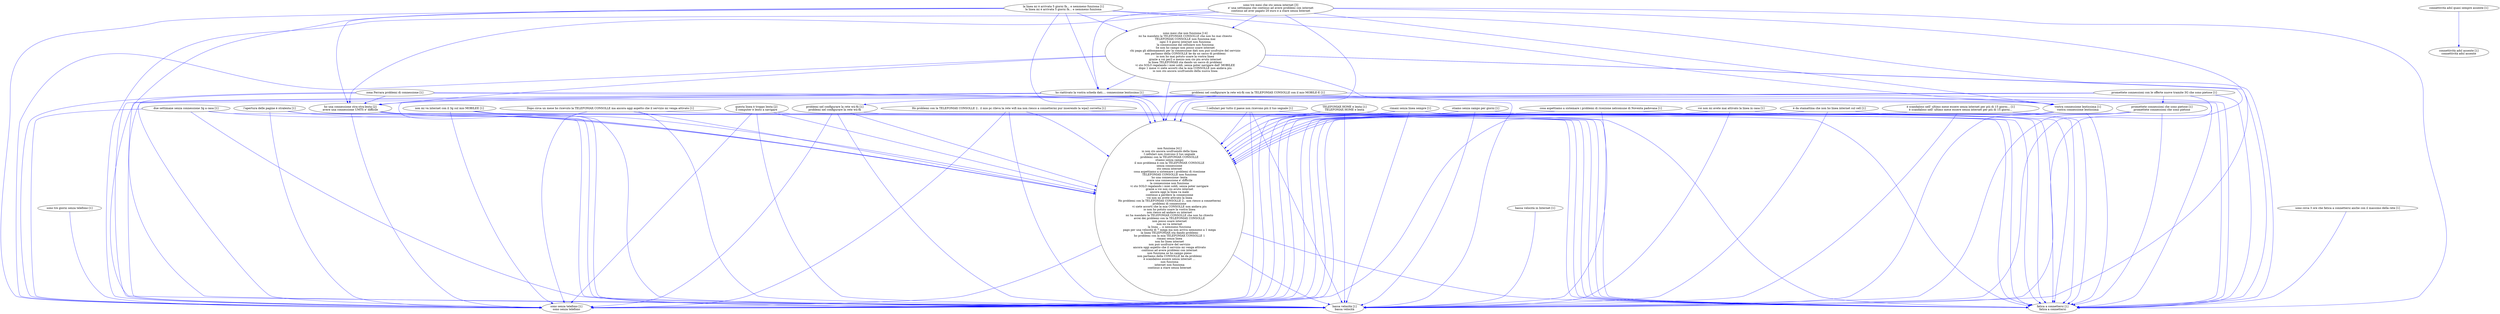 digraph collapsedGraph {
"non funziona [41]\nio non sto ancora usufruendo della linea\nI cellulari non ricevono il tuo segnale\nproblemi con la TELEFONIAX CONSOLLE\nstiamo senza campo\nil mio problema è con la TELEFONIAX CONSOLLE\nsenza connessione\nsto senza internet\ncosa aspettiamo a sistemare i problemi di ricezione\nTELEFONIAX CONSOLLE non funziona\nho una connessione -lenta\navere una connessione e' difficile\nla connessione non funziona\nvi sto SOLO regalando i miei soldi, senza poter navigare\ngrazie a voi non cio avuto internet\nancora oggi la linea va male\ncontinuo a perdere la connessione\nvoi non mi avete attivato la linea\nHo problemi con la TELEFONIAX CONSOLLE 2.. non riesco a connettermi\nproblemi di connessione\nvi siete accorti che la mia CONSOLLE non andava piu\nio non ho potuto usare la vostra linea\nnon riesco ad andare su internet\nmi ha mandato la TELEFONIAX CONSOLLE che non ho chiesto\navrei dei problemi con la TELEFONIAX CONSOLLE\nnon posso usare internet\nnon mi va internet\nla linea ... e nemmeno funziona\npago per una velocità di 7 mega ma non arriva nemmeno a 1 mega\nla linea TELEFONIAX sta dando problemi\nho problemi con la mia TELEFONIAX CONSOLLE 1\nrimani senza linea\nnon ho linea internet\nnon può usufruire del servizio\nancora oggi aspetto che il servizio mi venga attivato\ncontinuo ad avere problemi con internet\nnon funziona se ho campo pieno\nnon parliamo della CONSOLLE ke da problemi\nè scandaloso essere senza internet ...\nnon funziona\ninternet non funziona\ncontinuo a stare senza Internet""ho una connessione stra-stra-lenta [2]\navere una connessione UMTS e' difficile""sono mesi che non funziona [14]\nmi ha mandato la TELEFONIAX CONSOLLE che non ho mai chiesto\nTELEFONIAX CONSOLLE non funziona mai\nogni 3 4 giorni internet non funziona\nla connessione dal cellulare non funziona\nSe non ho campo non posso usare internet\nchi paga gli abbonamenti per la connessione dati non può usufruire del servizio\nnon parliamo della CONSOLLE ke da un sacco di problemi\nio non ho mai potuto usare la vostra linea\ngrazie a voi per2 e mezzo non cio piu avuto internet\nla linea TELEFONIAX sta dando un sacco di problemi\nvi sto SOLO regalando i miei soldi, senza poter navigare dall' MOBILEE\ndopo 1 mese vi siete accorti che la mia CONSOLLE non andava piu\nio non sto ancora usufruendo della nuova linea""questa linea è troppo lenta [2]\nil computer è lento a navigare""sono tre mesi che sto senza internet [3]\ne' una settimana che continuo ad avere problemi con internet\ncontinuo ad aver pagato 20 euro e a stare senza Internet""Dopo circa un mese ho ricevuto la TELEFONIAX CONSOLLE ma ancora oggi aspetto che il servizio mi venga attivato [1]""Ho problemi con la TELEFONIAX CONSOLLE 2.. il mio pc rileva la rete wifi ma non riesco a connettermi pur inserendo la wpa2 corretta [1]""I cellulari per tutto il paese non ricevono più il tuo segnale [1]""TELEFONIAX HOME e lenta [1]\nTELEFONIAX HOME e lenta""bassa velocità [1]\nbassa velocità""bassa velocità in Internet [1]""connettività adsl assente [1]\nconnettività adsl assente""connettività adsl quasi sempre assente [1]""cosa aspettiamo a sistemare i problemi di ricezione nelcomune di Noventa padovana [1]""due settimane senza connessione 3g a casa [1]""vostra connessione lentissima [1]\nvostra connessione lentissima""ho riattivato la vostra scheda dati.... connessione lentissima [1]""l'apertura delle pagine è stralenta [1]""la linea mi è arrivata 5 giorni fà... e nemmeno funziona [1]\nla linea mi è arrivata 5 giorni fà... e nemmeno funziona""non mi va internet con il 3g sul mio MOBILEE [1]""problemi nel configurare la rete wii-fii [1]\nproblemi nel configurare la rete wii-fii""problemi nel configurare la rete wii-fii con la TELEFONIAX CONSOLLE con il mio MOBILE-E [1]""promettete connessioni che sono pietose [1]\npromettete connessioni che sono pietose""promettete connessioni con le offerte nuove tramite 3G che sono pietose [1]""rimani senza linea sempre [1]""fatica a connettersi [1]\nfatica a connettersi""sono circa 3 ore che fatica a connettersi anche con il massimo della rete [1]""sono senza telefono [1]\nsono senza telefono""sono tre giorni senza telefono [1]""stiamo senza campo per giorni [1]""voi non mi avete mai attivato la linea in casa [1]""zona Ferrara problemi di connessione [1]""è da stamattina che non ho linea internet sul cell [1]""è scandaloso nell' ultimo mese essere senza internet per più di 15 giorni... [1]\nè scandaloso nell' ultimo mese essere senza internet per più di 15 giorni...""TELEFONIAX HOME e lenta [1]\nTELEFONIAX HOME e lenta" -> "bassa velocità [1]\nbassa velocità" [color=blue]
"è da stamattina che non ho linea internet sul cell [1]" -> "non funziona [41]\nio non sto ancora usufruendo della linea\nI cellulari non ricevono il tuo segnale\nproblemi con la TELEFONIAX CONSOLLE\nstiamo senza campo\nil mio problema è con la TELEFONIAX CONSOLLE\nsenza connessione\nsto senza internet\ncosa aspettiamo a sistemare i problemi di ricezione\nTELEFONIAX CONSOLLE non funziona\nho una connessione -lenta\navere una connessione e' difficile\nla connessione non funziona\nvi sto SOLO regalando i miei soldi, senza poter navigare\ngrazie a voi non cio avuto internet\nancora oggi la linea va male\ncontinuo a perdere la connessione\nvoi non mi avete attivato la linea\nHo problemi con la TELEFONIAX CONSOLLE 2.. non riesco a connettermi\nproblemi di connessione\nvi siete accorti che la mia CONSOLLE non andava piu\nio non ho potuto usare la vostra linea\nnon riesco ad andare su internet\nmi ha mandato la TELEFONIAX CONSOLLE che non ho chiesto\navrei dei problemi con la TELEFONIAX CONSOLLE\nnon posso usare internet\nnon mi va internet\nla linea ... e nemmeno funziona\npago per una velocità di 7 mega ma non arriva nemmeno a 1 mega\nla linea TELEFONIAX sta dando problemi\nho problemi con la mia TELEFONIAX CONSOLLE 1\nrimani senza linea\nnon ho linea internet\nnon può usufruire del servizio\nancora oggi aspetto che il servizio mi venga attivato\ncontinuo ad avere problemi con internet\nnon funziona se ho campo pieno\nnon parliamo della CONSOLLE ke da problemi\nè scandaloso essere senza internet ...\nnon funziona\ninternet non funziona\ncontinuo a stare senza Internet" [color=blue]
"TELEFONIAX HOME e lenta [1]\nTELEFONIAX HOME e lenta" -> "non funziona [41]\nio non sto ancora usufruendo della linea\nI cellulari non ricevono il tuo segnale\nproblemi con la TELEFONIAX CONSOLLE\nstiamo senza campo\nil mio problema è con la TELEFONIAX CONSOLLE\nsenza connessione\nsto senza internet\ncosa aspettiamo a sistemare i problemi di ricezione\nTELEFONIAX CONSOLLE non funziona\nho una connessione -lenta\navere una connessione e' difficile\nla connessione non funziona\nvi sto SOLO regalando i miei soldi, senza poter navigare\ngrazie a voi non cio avuto internet\nancora oggi la linea va male\ncontinuo a perdere la connessione\nvoi non mi avete attivato la linea\nHo problemi con la TELEFONIAX CONSOLLE 2.. non riesco a connettermi\nproblemi di connessione\nvi siete accorti che la mia CONSOLLE non andava piu\nio non ho potuto usare la vostra linea\nnon riesco ad andare su internet\nmi ha mandato la TELEFONIAX CONSOLLE che non ho chiesto\navrei dei problemi con la TELEFONIAX CONSOLLE\nnon posso usare internet\nnon mi va internet\nla linea ... e nemmeno funziona\npago per una velocità di 7 mega ma non arriva nemmeno a 1 mega\nla linea TELEFONIAX sta dando problemi\nho problemi con la mia TELEFONIAX CONSOLLE 1\nrimani senza linea\nnon ho linea internet\nnon può usufruire del servizio\nancora oggi aspetto che il servizio mi venga attivato\ncontinuo ad avere problemi con internet\nnon funziona se ho campo pieno\nnon parliamo della CONSOLLE ke da problemi\nè scandaloso essere senza internet ...\nnon funziona\ninternet non funziona\ncontinuo a stare senza Internet" [color=blue]
"è da stamattina che non ho linea internet sul cell [1]" -> "sono senza telefono [1]\nsono senza telefono" [color=blue]
"è da stamattina che non ho linea internet sul cell [1]" -> "fatica a connettersi [1]\nfatica a connettersi" [color=blue]
"non funziona [41]\nio non sto ancora usufruendo della linea\nI cellulari non ricevono il tuo segnale\nproblemi con la TELEFONIAX CONSOLLE\nstiamo senza campo\nil mio problema è con la TELEFONIAX CONSOLLE\nsenza connessione\nsto senza internet\ncosa aspettiamo a sistemare i problemi di ricezione\nTELEFONIAX CONSOLLE non funziona\nho una connessione -lenta\navere una connessione e' difficile\nla connessione non funziona\nvi sto SOLO regalando i miei soldi, senza poter navigare\ngrazie a voi non cio avuto internet\nancora oggi la linea va male\ncontinuo a perdere la connessione\nvoi non mi avete attivato la linea\nHo problemi con la TELEFONIAX CONSOLLE 2.. non riesco a connettermi\nproblemi di connessione\nvi siete accorti che la mia CONSOLLE non andava piu\nio non ho potuto usare la vostra linea\nnon riesco ad andare su internet\nmi ha mandato la TELEFONIAX CONSOLLE che non ho chiesto\navrei dei problemi con la TELEFONIAX CONSOLLE\nnon posso usare internet\nnon mi va internet\nla linea ... e nemmeno funziona\npago per una velocità di 7 mega ma non arriva nemmeno a 1 mega\nla linea TELEFONIAX sta dando problemi\nho problemi con la mia TELEFONIAX CONSOLLE 1\nrimani senza linea\nnon ho linea internet\nnon può usufruire del servizio\nancora oggi aspetto che il servizio mi venga attivato\ncontinuo ad avere problemi con internet\nnon funziona se ho campo pieno\nnon parliamo della CONSOLLE ke da problemi\nè scandaloso essere senza internet ...\nnon funziona\ninternet non funziona\ncontinuo a stare senza Internet" -> "sono senza telefono [1]\nsono senza telefono" [color=blue]
"non funziona [41]\nio non sto ancora usufruendo della linea\nI cellulari non ricevono il tuo segnale\nproblemi con la TELEFONIAX CONSOLLE\nstiamo senza campo\nil mio problema è con la TELEFONIAX CONSOLLE\nsenza connessione\nsto senza internet\ncosa aspettiamo a sistemare i problemi di ricezione\nTELEFONIAX CONSOLLE non funziona\nho una connessione -lenta\navere una connessione e' difficile\nla connessione non funziona\nvi sto SOLO regalando i miei soldi, senza poter navigare\ngrazie a voi non cio avuto internet\nancora oggi la linea va male\ncontinuo a perdere la connessione\nvoi non mi avete attivato la linea\nHo problemi con la TELEFONIAX CONSOLLE 2.. non riesco a connettermi\nproblemi di connessione\nvi siete accorti che la mia CONSOLLE non andava piu\nio non ho potuto usare la vostra linea\nnon riesco ad andare su internet\nmi ha mandato la TELEFONIAX CONSOLLE che non ho chiesto\navrei dei problemi con la TELEFONIAX CONSOLLE\nnon posso usare internet\nnon mi va internet\nla linea ... e nemmeno funziona\npago per una velocità di 7 mega ma non arriva nemmeno a 1 mega\nla linea TELEFONIAX sta dando problemi\nho problemi con la mia TELEFONIAX CONSOLLE 1\nrimani senza linea\nnon ho linea internet\nnon può usufruire del servizio\nancora oggi aspetto che il servizio mi venga attivato\ncontinuo ad avere problemi con internet\nnon funziona se ho campo pieno\nnon parliamo della CONSOLLE ke da problemi\nè scandaloso essere senza internet ...\nnon funziona\ninternet non funziona\ncontinuo a stare senza Internet" -> "fatica a connettersi [1]\nfatica a connettersi" [color=blue]
"è da stamattina che non ho linea internet sul cell [1]" -> "bassa velocità [1]\nbassa velocità" [color=blue]
"TELEFONIAX HOME e lenta [1]\nTELEFONIAX HOME e lenta" -> "fatica a connettersi [1]\nfatica a connettersi" [color=blue]
"TELEFONIAX HOME e lenta [1]\nTELEFONIAX HOME e lenta" -> "sono senza telefono [1]\nsono senza telefono" [color=blue]
"sono mesi che non funziona [14]\nmi ha mandato la TELEFONIAX CONSOLLE che non ho mai chiesto\nTELEFONIAX CONSOLLE non funziona mai\nogni 3 4 giorni internet non funziona\nla connessione dal cellulare non funziona\nSe non ho campo non posso usare internet\nchi paga gli abbonamenti per la connessione dati non può usufruire del servizio\nnon parliamo della CONSOLLE ke da un sacco di problemi\nio non ho mai potuto usare la vostra linea\ngrazie a voi per2 e mezzo non cio piu avuto internet\nla linea TELEFONIAX sta dando un sacco di problemi\nvi sto SOLO regalando i miei soldi, senza poter navigare dall' MOBILEE\ndopo 1 mese vi siete accorti che la mia CONSOLLE non andava piu\nio non sto ancora usufruendo della nuova linea" -> "non funziona [41]\nio non sto ancora usufruendo della linea\nI cellulari non ricevono il tuo segnale\nproblemi con la TELEFONIAX CONSOLLE\nstiamo senza campo\nil mio problema è con la TELEFONIAX CONSOLLE\nsenza connessione\nsto senza internet\ncosa aspettiamo a sistemare i problemi di ricezione\nTELEFONIAX CONSOLLE non funziona\nho una connessione -lenta\navere una connessione e' difficile\nla connessione non funziona\nvi sto SOLO regalando i miei soldi, senza poter navigare\ngrazie a voi non cio avuto internet\nancora oggi la linea va male\ncontinuo a perdere la connessione\nvoi non mi avete attivato la linea\nHo problemi con la TELEFONIAX CONSOLLE 2.. non riesco a connettermi\nproblemi di connessione\nvi siete accorti che la mia CONSOLLE non andava piu\nio non ho potuto usare la vostra linea\nnon riesco ad andare su internet\nmi ha mandato la TELEFONIAX CONSOLLE che non ho chiesto\navrei dei problemi con la TELEFONIAX CONSOLLE\nnon posso usare internet\nnon mi va internet\nla linea ... e nemmeno funziona\npago per una velocità di 7 mega ma non arriva nemmeno a 1 mega\nla linea TELEFONIAX sta dando problemi\nho problemi con la mia TELEFONIAX CONSOLLE 1\nrimani senza linea\nnon ho linea internet\nnon può usufruire del servizio\nancora oggi aspetto che il servizio mi venga attivato\ncontinuo ad avere problemi con internet\nnon funziona se ho campo pieno\nnon parliamo della CONSOLLE ke da problemi\nè scandaloso essere senza internet ...\nnon funziona\ninternet non funziona\ncontinuo a stare senza Internet" [color=blue]
"cosa aspettiamo a sistemare i problemi di ricezione nelcomune di Noventa padovana [1]" -> "non funziona [41]\nio non sto ancora usufruendo della linea\nI cellulari non ricevono il tuo segnale\nproblemi con la TELEFONIAX CONSOLLE\nstiamo senza campo\nil mio problema è con la TELEFONIAX CONSOLLE\nsenza connessione\nsto senza internet\ncosa aspettiamo a sistemare i problemi di ricezione\nTELEFONIAX CONSOLLE non funziona\nho una connessione -lenta\navere una connessione e' difficile\nla connessione non funziona\nvi sto SOLO regalando i miei soldi, senza poter navigare\ngrazie a voi non cio avuto internet\nancora oggi la linea va male\ncontinuo a perdere la connessione\nvoi non mi avete attivato la linea\nHo problemi con la TELEFONIAX CONSOLLE 2.. non riesco a connettermi\nproblemi di connessione\nvi siete accorti che la mia CONSOLLE non andava piu\nio non ho potuto usare la vostra linea\nnon riesco ad andare su internet\nmi ha mandato la TELEFONIAX CONSOLLE che non ho chiesto\navrei dei problemi con la TELEFONIAX CONSOLLE\nnon posso usare internet\nnon mi va internet\nla linea ... e nemmeno funziona\npago per una velocità di 7 mega ma non arriva nemmeno a 1 mega\nla linea TELEFONIAX sta dando problemi\nho problemi con la mia TELEFONIAX CONSOLLE 1\nrimani senza linea\nnon ho linea internet\nnon può usufruire del servizio\nancora oggi aspetto che il servizio mi venga attivato\ncontinuo ad avere problemi con internet\nnon funziona se ho campo pieno\nnon parliamo della CONSOLLE ke da problemi\nè scandaloso essere senza internet ...\nnon funziona\ninternet non funziona\ncontinuo a stare senza Internet" [color=blue]
"stiamo senza campo per giorni [1]" -> "non funziona [41]\nio non sto ancora usufruendo della linea\nI cellulari non ricevono il tuo segnale\nproblemi con la TELEFONIAX CONSOLLE\nstiamo senza campo\nil mio problema è con la TELEFONIAX CONSOLLE\nsenza connessione\nsto senza internet\ncosa aspettiamo a sistemare i problemi di ricezione\nTELEFONIAX CONSOLLE non funziona\nho una connessione -lenta\navere una connessione e' difficile\nla connessione non funziona\nvi sto SOLO regalando i miei soldi, senza poter navigare\ngrazie a voi non cio avuto internet\nancora oggi la linea va male\ncontinuo a perdere la connessione\nvoi non mi avete attivato la linea\nHo problemi con la TELEFONIAX CONSOLLE 2.. non riesco a connettermi\nproblemi di connessione\nvi siete accorti che la mia CONSOLLE non andava piu\nio non ho potuto usare la vostra linea\nnon riesco ad andare su internet\nmi ha mandato la TELEFONIAX CONSOLLE che non ho chiesto\navrei dei problemi con la TELEFONIAX CONSOLLE\nnon posso usare internet\nnon mi va internet\nla linea ... e nemmeno funziona\npago per una velocità di 7 mega ma non arriva nemmeno a 1 mega\nla linea TELEFONIAX sta dando problemi\nho problemi con la mia TELEFONIAX CONSOLLE 1\nrimani senza linea\nnon ho linea internet\nnon può usufruire del servizio\nancora oggi aspetto che il servizio mi venga attivato\ncontinuo ad avere problemi con internet\nnon funziona se ho campo pieno\nnon parliamo della CONSOLLE ke da problemi\nè scandaloso essere senza internet ...\nnon funziona\ninternet non funziona\ncontinuo a stare senza Internet" [color=blue]
"sono mesi che non funziona [14]\nmi ha mandato la TELEFONIAX CONSOLLE che non ho mai chiesto\nTELEFONIAX CONSOLLE non funziona mai\nogni 3 4 giorni internet non funziona\nla connessione dal cellulare non funziona\nSe non ho campo non posso usare internet\nchi paga gli abbonamenti per la connessione dati non può usufruire del servizio\nnon parliamo della CONSOLLE ke da un sacco di problemi\nio non ho mai potuto usare la vostra linea\ngrazie a voi per2 e mezzo non cio piu avuto internet\nla linea TELEFONIAX sta dando un sacco di problemi\nvi sto SOLO regalando i miei soldi, senza poter navigare dall' MOBILEE\ndopo 1 mese vi siete accorti che la mia CONSOLLE non andava piu\nio non sto ancora usufruendo della nuova linea" -> "sono senza telefono [1]\nsono senza telefono" [color=blue]
"sono mesi che non funziona [14]\nmi ha mandato la TELEFONIAX CONSOLLE che non ho mai chiesto\nTELEFONIAX CONSOLLE non funziona mai\nogni 3 4 giorni internet non funziona\nla connessione dal cellulare non funziona\nSe non ho campo non posso usare internet\nchi paga gli abbonamenti per la connessione dati non può usufruire del servizio\nnon parliamo della CONSOLLE ke da un sacco di problemi\nio non ho mai potuto usare la vostra linea\ngrazie a voi per2 e mezzo non cio piu avuto internet\nla linea TELEFONIAX sta dando un sacco di problemi\nvi sto SOLO regalando i miei soldi, senza poter navigare dall' MOBILEE\ndopo 1 mese vi siete accorti che la mia CONSOLLE non andava piu\nio non sto ancora usufruendo della nuova linea" -> "fatica a connettersi [1]\nfatica a connettersi" [color=blue]
"voi non mi avete mai attivato la linea in casa [1]" -> "non funziona [41]\nio non sto ancora usufruendo della linea\nI cellulari non ricevono il tuo segnale\nproblemi con la TELEFONIAX CONSOLLE\nstiamo senza campo\nil mio problema è con la TELEFONIAX CONSOLLE\nsenza connessione\nsto senza internet\ncosa aspettiamo a sistemare i problemi di ricezione\nTELEFONIAX CONSOLLE non funziona\nho una connessione -lenta\navere una connessione e' difficile\nla connessione non funziona\nvi sto SOLO regalando i miei soldi, senza poter navigare\ngrazie a voi non cio avuto internet\nancora oggi la linea va male\ncontinuo a perdere la connessione\nvoi non mi avete attivato la linea\nHo problemi con la TELEFONIAX CONSOLLE 2.. non riesco a connettermi\nproblemi di connessione\nvi siete accorti che la mia CONSOLLE non andava piu\nio non ho potuto usare la vostra linea\nnon riesco ad andare su internet\nmi ha mandato la TELEFONIAX CONSOLLE che non ho chiesto\navrei dei problemi con la TELEFONIAX CONSOLLE\nnon posso usare internet\nnon mi va internet\nla linea ... e nemmeno funziona\npago per una velocità di 7 mega ma non arriva nemmeno a 1 mega\nla linea TELEFONIAX sta dando problemi\nho problemi con la mia TELEFONIAX CONSOLLE 1\nrimani senza linea\nnon ho linea internet\nnon può usufruire del servizio\nancora oggi aspetto che il servizio mi venga attivato\ncontinuo ad avere problemi con internet\nnon funziona se ho campo pieno\nnon parliamo della CONSOLLE ke da problemi\nè scandaloso essere senza internet ...\nnon funziona\ninternet non funziona\ncontinuo a stare senza Internet" [color=blue]
"stiamo senza campo per giorni [1]" -> "fatica a connettersi [1]\nfatica a connettersi" [color=blue]
"stiamo senza campo per giorni [1]" -> "sono senza telefono [1]\nsono senza telefono" [color=blue]
"stiamo senza campo per giorni [1]" -> "bassa velocità [1]\nbassa velocità" [color=blue]
"zona Ferrara problemi di connessione [1]" -> "non funziona [41]\nio non sto ancora usufruendo della linea\nI cellulari non ricevono il tuo segnale\nproblemi con la TELEFONIAX CONSOLLE\nstiamo senza campo\nil mio problema è con la TELEFONIAX CONSOLLE\nsenza connessione\nsto senza internet\ncosa aspettiamo a sistemare i problemi di ricezione\nTELEFONIAX CONSOLLE non funziona\nho una connessione -lenta\navere una connessione e' difficile\nla connessione non funziona\nvi sto SOLO regalando i miei soldi, senza poter navigare\ngrazie a voi non cio avuto internet\nancora oggi la linea va male\ncontinuo a perdere la connessione\nvoi non mi avete attivato la linea\nHo problemi con la TELEFONIAX CONSOLLE 2.. non riesco a connettermi\nproblemi di connessione\nvi siete accorti che la mia CONSOLLE non andava piu\nio non ho potuto usare la vostra linea\nnon riesco ad andare su internet\nmi ha mandato la TELEFONIAX CONSOLLE che non ho chiesto\navrei dei problemi con la TELEFONIAX CONSOLLE\nnon posso usare internet\nnon mi va internet\nla linea ... e nemmeno funziona\npago per una velocità di 7 mega ma non arriva nemmeno a 1 mega\nla linea TELEFONIAX sta dando problemi\nho problemi con la mia TELEFONIAX CONSOLLE 1\nrimani senza linea\nnon ho linea internet\nnon può usufruire del servizio\nancora oggi aspetto che il servizio mi venga attivato\ncontinuo ad avere problemi con internet\nnon funziona se ho campo pieno\nnon parliamo della CONSOLLE ke da problemi\nè scandaloso essere senza internet ...\nnon funziona\ninternet non funziona\ncontinuo a stare senza Internet" [color=blue]
"ho una connessione stra-stra-lenta [2]\navere una connessione UMTS e' difficile" -> "non funziona [41]\nio non sto ancora usufruendo della linea\nI cellulari non ricevono il tuo segnale\nproblemi con la TELEFONIAX CONSOLLE\nstiamo senza campo\nil mio problema è con la TELEFONIAX CONSOLLE\nsenza connessione\nsto senza internet\ncosa aspettiamo a sistemare i problemi di ricezione\nTELEFONIAX CONSOLLE non funziona\nho una connessione -lenta\navere una connessione e' difficile\nla connessione non funziona\nvi sto SOLO regalando i miei soldi, senza poter navigare\ngrazie a voi non cio avuto internet\nancora oggi la linea va male\ncontinuo a perdere la connessione\nvoi non mi avete attivato la linea\nHo problemi con la TELEFONIAX CONSOLLE 2.. non riesco a connettermi\nproblemi di connessione\nvi siete accorti che la mia CONSOLLE non andava piu\nio non ho potuto usare la vostra linea\nnon riesco ad andare su internet\nmi ha mandato la TELEFONIAX CONSOLLE che non ho chiesto\navrei dei problemi con la TELEFONIAX CONSOLLE\nnon posso usare internet\nnon mi va internet\nla linea ... e nemmeno funziona\npago per una velocità di 7 mega ma non arriva nemmeno a 1 mega\nla linea TELEFONIAX sta dando problemi\nho problemi con la mia TELEFONIAX CONSOLLE 1\nrimani senza linea\nnon ho linea internet\nnon può usufruire del servizio\nancora oggi aspetto che il servizio mi venga attivato\ncontinuo ad avere problemi con internet\nnon funziona se ho campo pieno\nnon parliamo della CONSOLLE ke da problemi\nè scandaloso essere senza internet ...\nnon funziona\ninternet non funziona\ncontinuo a stare senza Internet" [color=blue]
"sono tre mesi che sto senza internet [3]\ne' una settimana che continuo ad avere problemi con internet\ncontinuo ad aver pagato 20 euro e a stare senza Internet" -> "non funziona [41]\nio non sto ancora usufruendo della linea\nI cellulari non ricevono il tuo segnale\nproblemi con la TELEFONIAX CONSOLLE\nstiamo senza campo\nil mio problema è con la TELEFONIAX CONSOLLE\nsenza connessione\nsto senza internet\ncosa aspettiamo a sistemare i problemi di ricezione\nTELEFONIAX CONSOLLE non funziona\nho una connessione -lenta\navere una connessione e' difficile\nla connessione non funziona\nvi sto SOLO regalando i miei soldi, senza poter navigare\ngrazie a voi non cio avuto internet\nancora oggi la linea va male\ncontinuo a perdere la connessione\nvoi non mi avete attivato la linea\nHo problemi con la TELEFONIAX CONSOLLE 2.. non riesco a connettermi\nproblemi di connessione\nvi siete accorti che la mia CONSOLLE non andava piu\nio non ho potuto usare la vostra linea\nnon riesco ad andare su internet\nmi ha mandato la TELEFONIAX CONSOLLE che non ho chiesto\navrei dei problemi con la TELEFONIAX CONSOLLE\nnon posso usare internet\nnon mi va internet\nla linea ... e nemmeno funziona\npago per una velocità di 7 mega ma non arriva nemmeno a 1 mega\nla linea TELEFONIAX sta dando problemi\nho problemi con la mia TELEFONIAX CONSOLLE 1\nrimani senza linea\nnon ho linea internet\nnon può usufruire del servizio\nancora oggi aspetto che il servizio mi venga attivato\ncontinuo ad avere problemi con internet\nnon funziona se ho campo pieno\nnon parliamo della CONSOLLE ke da problemi\nè scandaloso essere senza internet ...\nnon funziona\ninternet non funziona\ncontinuo a stare senza Internet" [color=blue]
"sono tre mesi che sto senza internet [3]\ne' una settimana che continuo ad avere problemi con internet\ncontinuo ad aver pagato 20 euro e a stare senza Internet" -> "sono mesi che non funziona [14]\nmi ha mandato la TELEFONIAX CONSOLLE che non ho mai chiesto\nTELEFONIAX CONSOLLE non funziona mai\nogni 3 4 giorni internet non funziona\nla connessione dal cellulare non funziona\nSe non ho campo non posso usare internet\nchi paga gli abbonamenti per la connessione dati non può usufruire del servizio\nnon parliamo della CONSOLLE ke da un sacco di problemi\nio non ho mai potuto usare la vostra linea\ngrazie a voi per2 e mezzo non cio piu avuto internet\nla linea TELEFONIAX sta dando un sacco di problemi\nvi sto SOLO regalando i miei soldi, senza poter navigare dall' MOBILEE\ndopo 1 mese vi siete accorti che la mia CONSOLLE non andava piu\nio non sto ancora usufruendo della nuova linea" [color=blue]
"sono mesi che non funziona [14]\nmi ha mandato la TELEFONIAX CONSOLLE che non ho mai chiesto\nTELEFONIAX CONSOLLE non funziona mai\nogni 3 4 giorni internet non funziona\nla connessione dal cellulare non funziona\nSe non ho campo non posso usare internet\nchi paga gli abbonamenti per la connessione dati non può usufruire del servizio\nnon parliamo della CONSOLLE ke da un sacco di problemi\nio non ho mai potuto usare la vostra linea\ngrazie a voi per2 e mezzo non cio piu avuto internet\nla linea TELEFONIAX sta dando un sacco di problemi\nvi sto SOLO regalando i miei soldi, senza poter navigare dall' MOBILEE\ndopo 1 mese vi siete accorti che la mia CONSOLLE non andava piu\nio non sto ancora usufruendo della nuova linea" -> "ho riattivato la vostra scheda dati.... connessione lentissima [1]" [color=blue]
"ho una connessione stra-stra-lenta [2]\navere una connessione UMTS e' difficile" -> "fatica a connettersi [1]\nfatica a connettersi" [color=blue]
"ho una connessione stra-stra-lenta [2]\navere una connessione UMTS e' difficile" -> "sono senza telefono [1]\nsono senza telefono" [color=blue]
"sono mesi che non funziona [14]\nmi ha mandato la TELEFONIAX CONSOLLE che non ho mai chiesto\nTELEFONIAX CONSOLLE non funziona mai\nogni 3 4 giorni internet non funziona\nla connessione dal cellulare non funziona\nSe non ho campo non posso usare internet\nchi paga gli abbonamenti per la connessione dati non può usufruire del servizio\nnon parliamo della CONSOLLE ke da un sacco di problemi\nio non ho mai potuto usare la vostra linea\ngrazie a voi per2 e mezzo non cio piu avuto internet\nla linea TELEFONIAX sta dando un sacco di problemi\nvi sto SOLO regalando i miei soldi, senza poter navigare dall' MOBILEE\ndopo 1 mese vi siete accorti che la mia CONSOLLE non andava piu\nio non sto ancora usufruendo della nuova linea" -> "ho una connessione stra-stra-lenta [2]\navere una connessione UMTS e' difficile" [color=blue]
"ho una connessione stra-stra-lenta [2]\navere una connessione UMTS e' difficile" -> "bassa velocità [1]\nbassa velocità" [color=blue]
"problemi nel configurare la rete wii-fii [1]\nproblemi nel configurare la rete wii-fii" -> "non funziona [41]\nio non sto ancora usufruendo della linea\nI cellulari non ricevono il tuo segnale\nproblemi con la TELEFONIAX CONSOLLE\nstiamo senza campo\nil mio problema è con la TELEFONIAX CONSOLLE\nsenza connessione\nsto senza internet\ncosa aspettiamo a sistemare i problemi di ricezione\nTELEFONIAX CONSOLLE non funziona\nho una connessione -lenta\navere una connessione e' difficile\nla connessione non funziona\nvi sto SOLO regalando i miei soldi, senza poter navigare\ngrazie a voi non cio avuto internet\nancora oggi la linea va male\ncontinuo a perdere la connessione\nvoi non mi avete attivato la linea\nHo problemi con la TELEFONIAX CONSOLLE 2.. non riesco a connettermi\nproblemi di connessione\nvi siete accorti che la mia CONSOLLE non andava piu\nio non ho potuto usare la vostra linea\nnon riesco ad andare su internet\nmi ha mandato la TELEFONIAX CONSOLLE che non ho chiesto\navrei dei problemi con la TELEFONIAX CONSOLLE\nnon posso usare internet\nnon mi va internet\nla linea ... e nemmeno funziona\npago per una velocità di 7 mega ma non arriva nemmeno a 1 mega\nla linea TELEFONIAX sta dando problemi\nho problemi con la mia TELEFONIAX CONSOLLE 1\nrimani senza linea\nnon ho linea internet\nnon può usufruire del servizio\nancora oggi aspetto che il servizio mi venga attivato\ncontinuo ad avere problemi con internet\nnon funziona se ho campo pieno\nnon parliamo della CONSOLLE ke da problemi\nè scandaloso essere senza internet ...\nnon funziona\ninternet non funziona\ncontinuo a stare senza Internet" [color=blue]
"sono tre mesi che sto senza internet [3]\ne' una settimana che continuo ad avere problemi con internet\ncontinuo ad aver pagato 20 euro e a stare senza Internet" -> "ho una connessione stra-stra-lenta [2]\navere una connessione UMTS e' difficile" [color=blue]
"sono tre mesi che sto senza internet [3]\ne' una settimana che continuo ad avere problemi con internet\ncontinuo ad aver pagato 20 euro e a stare senza Internet" -> "bassa velocità [1]\nbassa velocità" [color=blue]
"problemi nel configurare la rete wii-fii con la TELEFONIAX CONSOLLE con il mio MOBILE-E [1]" -> "non funziona [41]\nio non sto ancora usufruendo della linea\nI cellulari non ricevono il tuo segnale\nproblemi con la TELEFONIAX CONSOLLE\nstiamo senza campo\nil mio problema è con la TELEFONIAX CONSOLLE\nsenza connessione\nsto senza internet\ncosa aspettiamo a sistemare i problemi di ricezione\nTELEFONIAX CONSOLLE non funziona\nho una connessione -lenta\navere una connessione e' difficile\nla connessione non funziona\nvi sto SOLO regalando i miei soldi, senza poter navigare\ngrazie a voi non cio avuto internet\nancora oggi la linea va male\ncontinuo a perdere la connessione\nvoi non mi avete attivato la linea\nHo problemi con la TELEFONIAX CONSOLLE 2.. non riesco a connettermi\nproblemi di connessione\nvi siete accorti che la mia CONSOLLE non andava piu\nio non ho potuto usare la vostra linea\nnon riesco ad andare su internet\nmi ha mandato la TELEFONIAX CONSOLLE che non ho chiesto\navrei dei problemi con la TELEFONIAX CONSOLLE\nnon posso usare internet\nnon mi va internet\nla linea ... e nemmeno funziona\npago per una velocità di 7 mega ma non arriva nemmeno a 1 mega\nla linea TELEFONIAX sta dando problemi\nho problemi con la mia TELEFONIAX CONSOLLE 1\nrimani senza linea\nnon ho linea internet\nnon può usufruire del servizio\nancora oggi aspetto che il servizio mi venga attivato\ncontinuo ad avere problemi con internet\nnon funziona se ho campo pieno\nnon parliamo della CONSOLLE ke da problemi\nè scandaloso essere senza internet ...\nnon funziona\ninternet non funziona\ncontinuo a stare senza Internet" [color=blue]
"sono tre mesi che sto senza internet [3]\ne' una settimana che continuo ad avere problemi con internet\ncontinuo ad aver pagato 20 euro e a stare senza Internet" -> "ho riattivato la vostra scheda dati.... connessione lentissima [1]" [color=blue]
"Ho problemi con la TELEFONIAX CONSOLLE 2.. il mio pc rileva la rete wifi ma non riesco a connettermi pur inserendo la wpa2 corretta [1]" -> "non funziona [41]\nio non sto ancora usufruendo della linea\nI cellulari non ricevono il tuo segnale\nproblemi con la TELEFONIAX CONSOLLE\nstiamo senza campo\nil mio problema è con la TELEFONIAX CONSOLLE\nsenza connessione\nsto senza internet\ncosa aspettiamo a sistemare i problemi di ricezione\nTELEFONIAX CONSOLLE non funziona\nho una connessione -lenta\navere una connessione e' difficile\nla connessione non funziona\nvi sto SOLO regalando i miei soldi, senza poter navigare\ngrazie a voi non cio avuto internet\nancora oggi la linea va male\ncontinuo a perdere la connessione\nvoi non mi avete attivato la linea\nHo problemi con la TELEFONIAX CONSOLLE 2.. non riesco a connettermi\nproblemi di connessione\nvi siete accorti che la mia CONSOLLE non andava piu\nio non ho potuto usare la vostra linea\nnon riesco ad andare su internet\nmi ha mandato la TELEFONIAX CONSOLLE che non ho chiesto\navrei dei problemi con la TELEFONIAX CONSOLLE\nnon posso usare internet\nnon mi va internet\nla linea ... e nemmeno funziona\npago per una velocità di 7 mega ma non arriva nemmeno a 1 mega\nla linea TELEFONIAX sta dando problemi\nho problemi con la mia TELEFONIAX CONSOLLE 1\nrimani senza linea\nnon ho linea internet\nnon può usufruire del servizio\nancora oggi aspetto che il servizio mi venga attivato\ncontinuo ad avere problemi con internet\nnon funziona se ho campo pieno\nnon parliamo della CONSOLLE ke da problemi\nè scandaloso essere senza internet ...\nnon funziona\ninternet non funziona\ncontinuo a stare senza Internet" [color=blue]
"sono tre mesi che sto senza internet [3]\ne' una settimana che continuo ad avere problemi con internet\ncontinuo ad aver pagato 20 euro e a stare senza Internet" -> "fatica a connettersi [1]\nfatica a connettersi" [color=blue]
"sono tre mesi che sto senza internet [3]\ne' una settimana che continuo ad avere problemi con internet\ncontinuo ad aver pagato 20 euro e a stare senza Internet" -> "sono senza telefono [1]\nsono senza telefono" [color=blue]
"sono tre mesi che sto senza internet [3]\ne' una settimana che continuo ad avere problemi con internet\ncontinuo ad aver pagato 20 euro e a stare senza Internet" -> "vostra connessione lentissima [1]\nvostra connessione lentissima" [color=blue]
"Dopo circa un mese ho ricevuto la TELEFONIAX CONSOLLE ma ancora oggi aspetto che il servizio mi venga attivato [1]" -> "non funziona [41]\nio non sto ancora usufruendo della linea\nI cellulari non ricevono il tuo segnale\nproblemi con la TELEFONIAX CONSOLLE\nstiamo senza campo\nil mio problema è con la TELEFONIAX CONSOLLE\nsenza connessione\nsto senza internet\ncosa aspettiamo a sistemare i problemi di ricezione\nTELEFONIAX CONSOLLE non funziona\nho una connessione -lenta\navere una connessione e' difficile\nla connessione non funziona\nvi sto SOLO regalando i miei soldi, senza poter navigare\ngrazie a voi non cio avuto internet\nancora oggi la linea va male\ncontinuo a perdere la connessione\nvoi non mi avete attivato la linea\nHo problemi con la TELEFONIAX CONSOLLE 2.. non riesco a connettermi\nproblemi di connessione\nvi siete accorti che la mia CONSOLLE non andava piu\nio non ho potuto usare la vostra linea\nnon riesco ad andare su internet\nmi ha mandato la TELEFONIAX CONSOLLE che non ho chiesto\navrei dei problemi con la TELEFONIAX CONSOLLE\nnon posso usare internet\nnon mi va internet\nla linea ... e nemmeno funziona\npago per una velocità di 7 mega ma non arriva nemmeno a 1 mega\nla linea TELEFONIAX sta dando problemi\nho problemi con la mia TELEFONIAX CONSOLLE 1\nrimani senza linea\nnon ho linea internet\nnon può usufruire del servizio\nancora oggi aspetto che il servizio mi venga attivato\ncontinuo ad avere problemi con internet\nnon funziona se ho campo pieno\nnon parliamo della CONSOLLE ke da problemi\nè scandaloso essere senza internet ...\nnon funziona\ninternet non funziona\ncontinuo a stare senza Internet" [color=blue]
"Dopo circa un mese ho ricevuto la TELEFONIAX CONSOLLE ma ancora oggi aspetto che il servizio mi venga attivato [1]" -> "bassa velocità [1]\nbassa velocità" [color=blue]
"sono mesi che non funziona [14]\nmi ha mandato la TELEFONIAX CONSOLLE che non ho mai chiesto\nTELEFONIAX CONSOLLE non funziona mai\nogni 3 4 giorni internet non funziona\nla connessione dal cellulare non funziona\nSe non ho campo non posso usare internet\nchi paga gli abbonamenti per la connessione dati non può usufruire del servizio\nnon parliamo della CONSOLLE ke da un sacco di problemi\nio non ho mai potuto usare la vostra linea\ngrazie a voi per2 e mezzo non cio piu avuto internet\nla linea TELEFONIAX sta dando un sacco di problemi\nvi sto SOLO regalando i miei soldi, senza poter navigare dall' MOBILEE\ndopo 1 mese vi siete accorti che la mia CONSOLLE non andava piu\nio non sto ancora usufruendo della nuova linea" -> "vostra connessione lentissima [1]\nvostra connessione lentissima" [color=blue]
"non mi va internet con il 3g sul mio MOBILEE [1]" -> "non funziona [41]\nio non sto ancora usufruendo della linea\nI cellulari non ricevono il tuo segnale\nproblemi con la TELEFONIAX CONSOLLE\nstiamo senza campo\nil mio problema è con la TELEFONIAX CONSOLLE\nsenza connessione\nsto senza internet\ncosa aspettiamo a sistemare i problemi di ricezione\nTELEFONIAX CONSOLLE non funziona\nho una connessione -lenta\navere una connessione e' difficile\nla connessione non funziona\nvi sto SOLO regalando i miei soldi, senza poter navigare\ngrazie a voi non cio avuto internet\nancora oggi la linea va male\ncontinuo a perdere la connessione\nvoi non mi avete attivato la linea\nHo problemi con la TELEFONIAX CONSOLLE 2.. non riesco a connettermi\nproblemi di connessione\nvi siete accorti che la mia CONSOLLE non andava piu\nio non ho potuto usare la vostra linea\nnon riesco ad andare su internet\nmi ha mandato la TELEFONIAX CONSOLLE che non ho chiesto\navrei dei problemi con la TELEFONIAX CONSOLLE\nnon posso usare internet\nnon mi va internet\nla linea ... e nemmeno funziona\npago per una velocità di 7 mega ma non arriva nemmeno a 1 mega\nla linea TELEFONIAX sta dando problemi\nho problemi con la mia TELEFONIAX CONSOLLE 1\nrimani senza linea\nnon ho linea internet\nnon può usufruire del servizio\nancora oggi aspetto che il servizio mi venga attivato\ncontinuo ad avere problemi con internet\nnon funziona se ho campo pieno\nnon parliamo della CONSOLLE ke da problemi\nè scandaloso essere senza internet ...\nnon funziona\ninternet non funziona\ncontinuo a stare senza Internet" [color=blue]
"Dopo circa un mese ho ricevuto la TELEFONIAX CONSOLLE ma ancora oggi aspetto che il servizio mi venga attivato [1]" -> "sono senza telefono [1]\nsono senza telefono" [color=blue]
"Dopo circa un mese ho ricevuto la TELEFONIAX CONSOLLE ma ancora oggi aspetto che il servizio mi venga attivato [1]" -> "fatica a connettersi [1]\nfatica a connettersi" [color=blue]
"la linea mi è arrivata 5 giorni fà... e nemmeno funziona [1]\nla linea mi è arrivata 5 giorni fà... e nemmeno funziona" -> "non funziona [41]\nio non sto ancora usufruendo della linea\nI cellulari non ricevono il tuo segnale\nproblemi con la TELEFONIAX CONSOLLE\nstiamo senza campo\nil mio problema è con la TELEFONIAX CONSOLLE\nsenza connessione\nsto senza internet\ncosa aspettiamo a sistemare i problemi di ricezione\nTELEFONIAX CONSOLLE non funziona\nho una connessione -lenta\navere una connessione e' difficile\nla connessione non funziona\nvi sto SOLO regalando i miei soldi, senza poter navigare\ngrazie a voi non cio avuto internet\nancora oggi la linea va male\ncontinuo a perdere la connessione\nvoi non mi avete attivato la linea\nHo problemi con la TELEFONIAX CONSOLLE 2.. non riesco a connettermi\nproblemi di connessione\nvi siete accorti che la mia CONSOLLE non andava piu\nio non ho potuto usare la vostra linea\nnon riesco ad andare su internet\nmi ha mandato la TELEFONIAX CONSOLLE che non ho chiesto\navrei dei problemi con la TELEFONIAX CONSOLLE\nnon posso usare internet\nnon mi va internet\nla linea ... e nemmeno funziona\npago per una velocità di 7 mega ma non arriva nemmeno a 1 mega\nla linea TELEFONIAX sta dando problemi\nho problemi con la mia TELEFONIAX CONSOLLE 1\nrimani senza linea\nnon ho linea internet\nnon può usufruire del servizio\nancora oggi aspetto che il servizio mi venga attivato\ncontinuo ad avere problemi con internet\nnon funziona se ho campo pieno\nnon parliamo della CONSOLLE ke da problemi\nè scandaloso essere senza internet ...\nnon funziona\ninternet non funziona\ncontinuo a stare senza Internet" [color=blue]
"la linea mi è arrivata 5 giorni fà... e nemmeno funziona [1]\nla linea mi è arrivata 5 giorni fà... e nemmeno funziona" -> "sono mesi che non funziona [14]\nmi ha mandato la TELEFONIAX CONSOLLE che non ho mai chiesto\nTELEFONIAX CONSOLLE non funziona mai\nogni 3 4 giorni internet non funziona\nla connessione dal cellulare non funziona\nSe non ho campo non posso usare internet\nchi paga gli abbonamenti per la connessione dati non può usufruire del servizio\nnon parliamo della CONSOLLE ke da un sacco di problemi\nio non ho mai potuto usare la vostra linea\ngrazie a voi per2 e mezzo non cio piu avuto internet\nla linea TELEFONIAX sta dando un sacco di problemi\nvi sto SOLO regalando i miei soldi, senza poter navigare dall' MOBILEE\ndopo 1 mese vi siete accorti che la mia CONSOLLE non andava piu\nio non sto ancora usufruendo della nuova linea" [color=blue]
"l'apertura delle pagine è stralenta [1]" -> "bassa velocità [1]\nbassa velocità" [color=blue]
"l'apertura delle pagine è stralenta [1]" -> "non funziona [41]\nio non sto ancora usufruendo della linea\nI cellulari non ricevono il tuo segnale\nproblemi con la TELEFONIAX CONSOLLE\nstiamo senza campo\nil mio problema è con la TELEFONIAX CONSOLLE\nsenza connessione\nsto senza internet\ncosa aspettiamo a sistemare i problemi di ricezione\nTELEFONIAX CONSOLLE non funziona\nho una connessione -lenta\navere una connessione e' difficile\nla connessione non funziona\nvi sto SOLO regalando i miei soldi, senza poter navigare\ngrazie a voi non cio avuto internet\nancora oggi la linea va male\ncontinuo a perdere la connessione\nvoi non mi avete attivato la linea\nHo problemi con la TELEFONIAX CONSOLLE 2.. non riesco a connettermi\nproblemi di connessione\nvi siete accorti che la mia CONSOLLE non andava piu\nio non ho potuto usare la vostra linea\nnon riesco ad andare su internet\nmi ha mandato la TELEFONIAX CONSOLLE che non ho chiesto\navrei dei problemi con la TELEFONIAX CONSOLLE\nnon posso usare internet\nnon mi va internet\nla linea ... e nemmeno funziona\npago per una velocità di 7 mega ma non arriva nemmeno a 1 mega\nla linea TELEFONIAX sta dando problemi\nho problemi con la mia TELEFONIAX CONSOLLE 1\nrimani senza linea\nnon ho linea internet\nnon può usufruire del servizio\nancora oggi aspetto che il servizio mi venga attivato\ncontinuo ad avere problemi con internet\nnon funziona se ho campo pieno\nnon parliamo della CONSOLLE ke da problemi\nè scandaloso essere senza internet ...\nnon funziona\ninternet non funziona\ncontinuo a stare senza Internet" [color=blue]
"due settimane senza connessione 3g a casa [1]" -> "non funziona [41]\nio non sto ancora usufruendo della linea\nI cellulari non ricevono il tuo segnale\nproblemi con la TELEFONIAX CONSOLLE\nstiamo senza campo\nil mio problema è con la TELEFONIAX CONSOLLE\nsenza connessione\nsto senza internet\ncosa aspettiamo a sistemare i problemi di ricezione\nTELEFONIAX CONSOLLE non funziona\nho una connessione -lenta\navere una connessione e' difficile\nla connessione non funziona\nvi sto SOLO regalando i miei soldi, senza poter navigare\ngrazie a voi non cio avuto internet\nancora oggi la linea va male\ncontinuo a perdere la connessione\nvoi non mi avete attivato la linea\nHo problemi con la TELEFONIAX CONSOLLE 2.. non riesco a connettermi\nproblemi di connessione\nvi siete accorti che la mia CONSOLLE non andava piu\nio non ho potuto usare la vostra linea\nnon riesco ad andare su internet\nmi ha mandato la TELEFONIAX CONSOLLE che non ho chiesto\navrei dei problemi con la TELEFONIAX CONSOLLE\nnon posso usare internet\nnon mi va internet\nla linea ... e nemmeno funziona\npago per una velocità di 7 mega ma non arriva nemmeno a 1 mega\nla linea TELEFONIAX sta dando problemi\nho problemi con la mia TELEFONIAX CONSOLLE 1\nrimani senza linea\nnon ho linea internet\nnon può usufruire del servizio\nancora oggi aspetto che il servizio mi venga attivato\ncontinuo ad avere problemi con internet\nnon funziona se ho campo pieno\nnon parliamo della CONSOLLE ke da problemi\nè scandaloso essere senza internet ...\nnon funziona\ninternet non funziona\ncontinuo a stare senza Internet" [color=blue]
"rimani senza linea sempre [1]" -> "non funziona [41]\nio non sto ancora usufruendo della linea\nI cellulari non ricevono il tuo segnale\nproblemi con la TELEFONIAX CONSOLLE\nstiamo senza campo\nil mio problema è con la TELEFONIAX CONSOLLE\nsenza connessione\nsto senza internet\ncosa aspettiamo a sistemare i problemi di ricezione\nTELEFONIAX CONSOLLE non funziona\nho una connessione -lenta\navere una connessione e' difficile\nla connessione non funziona\nvi sto SOLO regalando i miei soldi, senza poter navigare\ngrazie a voi non cio avuto internet\nancora oggi la linea va male\ncontinuo a perdere la connessione\nvoi non mi avete attivato la linea\nHo problemi con la TELEFONIAX CONSOLLE 2.. non riesco a connettermi\nproblemi di connessione\nvi siete accorti che la mia CONSOLLE non andava piu\nio non ho potuto usare la vostra linea\nnon riesco ad andare su internet\nmi ha mandato la TELEFONIAX CONSOLLE che non ho chiesto\navrei dei problemi con la TELEFONIAX CONSOLLE\nnon posso usare internet\nnon mi va internet\nla linea ... e nemmeno funziona\npago per una velocità di 7 mega ma non arriva nemmeno a 1 mega\nla linea TELEFONIAX sta dando problemi\nho problemi con la mia TELEFONIAX CONSOLLE 1\nrimani senza linea\nnon ho linea internet\nnon può usufruire del servizio\nancora oggi aspetto che il servizio mi venga attivato\ncontinuo ad avere problemi con internet\nnon funziona se ho campo pieno\nnon parliamo della CONSOLLE ke da problemi\nè scandaloso essere senza internet ...\nnon funziona\ninternet non funziona\ncontinuo a stare senza Internet" [color=blue]
"l'apertura delle pagine è stralenta [1]" -> "fatica a connettersi [1]\nfatica a connettersi" [color=blue]
"l'apertura delle pagine è stralenta [1]" -> "sono senza telefono [1]\nsono senza telefono" [color=blue]
"non funziona [41]\nio non sto ancora usufruendo della linea\nI cellulari non ricevono il tuo segnale\nproblemi con la TELEFONIAX CONSOLLE\nstiamo senza campo\nil mio problema è con la TELEFONIAX CONSOLLE\nsenza connessione\nsto senza internet\ncosa aspettiamo a sistemare i problemi di ricezione\nTELEFONIAX CONSOLLE non funziona\nho una connessione -lenta\navere una connessione e' difficile\nla connessione non funziona\nvi sto SOLO regalando i miei soldi, senza poter navigare\ngrazie a voi non cio avuto internet\nancora oggi la linea va male\ncontinuo a perdere la connessione\nvoi non mi avete attivato la linea\nHo problemi con la TELEFONIAX CONSOLLE 2.. non riesco a connettermi\nproblemi di connessione\nvi siete accorti che la mia CONSOLLE non andava piu\nio non ho potuto usare la vostra linea\nnon riesco ad andare su internet\nmi ha mandato la TELEFONIAX CONSOLLE che non ho chiesto\navrei dei problemi con la TELEFONIAX CONSOLLE\nnon posso usare internet\nnon mi va internet\nla linea ... e nemmeno funziona\npago per una velocità di 7 mega ma non arriva nemmeno a 1 mega\nla linea TELEFONIAX sta dando problemi\nho problemi con la mia TELEFONIAX CONSOLLE 1\nrimani senza linea\nnon ho linea internet\nnon può usufruire del servizio\nancora oggi aspetto che il servizio mi venga attivato\ncontinuo ad avere problemi con internet\nnon funziona se ho campo pieno\nnon parliamo della CONSOLLE ke da problemi\nè scandaloso essere senza internet ...\nnon funziona\ninternet non funziona\ncontinuo a stare senza Internet" -> "bassa velocità [1]\nbassa velocità" [color=blue]
"promettete connessioni con le offerte nuove tramite 3G che sono pietose [1]" -> "non funziona [41]\nio non sto ancora usufruendo della linea\nI cellulari non ricevono il tuo segnale\nproblemi con la TELEFONIAX CONSOLLE\nstiamo senza campo\nil mio problema è con la TELEFONIAX CONSOLLE\nsenza connessione\nsto senza internet\ncosa aspettiamo a sistemare i problemi di ricezione\nTELEFONIAX CONSOLLE non funziona\nho una connessione -lenta\navere una connessione e' difficile\nla connessione non funziona\nvi sto SOLO regalando i miei soldi, senza poter navigare\ngrazie a voi non cio avuto internet\nancora oggi la linea va male\ncontinuo a perdere la connessione\nvoi non mi avete attivato la linea\nHo problemi con la TELEFONIAX CONSOLLE 2.. non riesco a connettermi\nproblemi di connessione\nvi siete accorti che la mia CONSOLLE non andava piu\nio non ho potuto usare la vostra linea\nnon riesco ad andare su internet\nmi ha mandato la TELEFONIAX CONSOLLE che non ho chiesto\navrei dei problemi con la TELEFONIAX CONSOLLE\nnon posso usare internet\nnon mi va internet\nla linea ... e nemmeno funziona\npago per una velocità di 7 mega ma non arriva nemmeno a 1 mega\nla linea TELEFONIAX sta dando problemi\nho problemi con la mia TELEFONIAX CONSOLLE 1\nrimani senza linea\nnon ho linea internet\nnon può usufruire del servizio\nancora oggi aspetto che il servizio mi venga attivato\ncontinuo ad avere problemi con internet\nnon funziona se ho campo pieno\nnon parliamo della CONSOLLE ke da problemi\nè scandaloso essere senza internet ...\nnon funziona\ninternet non funziona\ncontinuo a stare senza Internet" [color=blue]
"ho riattivato la vostra scheda dati.... connessione lentissima [1]" -> "non funziona [41]\nio non sto ancora usufruendo della linea\nI cellulari non ricevono il tuo segnale\nproblemi con la TELEFONIAX CONSOLLE\nstiamo senza campo\nil mio problema è con la TELEFONIAX CONSOLLE\nsenza connessione\nsto senza internet\ncosa aspettiamo a sistemare i problemi di ricezione\nTELEFONIAX CONSOLLE non funziona\nho una connessione -lenta\navere una connessione e' difficile\nla connessione non funziona\nvi sto SOLO regalando i miei soldi, senza poter navigare\ngrazie a voi non cio avuto internet\nancora oggi la linea va male\ncontinuo a perdere la connessione\nvoi non mi avete attivato la linea\nHo problemi con la TELEFONIAX CONSOLLE 2.. non riesco a connettermi\nproblemi di connessione\nvi siete accorti che la mia CONSOLLE non andava piu\nio non ho potuto usare la vostra linea\nnon riesco ad andare su internet\nmi ha mandato la TELEFONIAX CONSOLLE che non ho chiesto\navrei dei problemi con la TELEFONIAX CONSOLLE\nnon posso usare internet\nnon mi va internet\nla linea ... e nemmeno funziona\npago per una velocità di 7 mega ma non arriva nemmeno a 1 mega\nla linea TELEFONIAX sta dando problemi\nho problemi con la mia TELEFONIAX CONSOLLE 1\nrimani senza linea\nnon ho linea internet\nnon può usufruire del servizio\nancora oggi aspetto che il servizio mi venga attivato\ncontinuo ad avere problemi con internet\nnon funziona se ho campo pieno\nnon parliamo della CONSOLLE ke da problemi\nè scandaloso essere senza internet ...\nnon funziona\ninternet non funziona\ncontinuo a stare senza Internet" [color=blue]
"zona Ferrara problemi di connessione [1]" -> "sono senza telefono [1]\nsono senza telefono" [color=blue]
"zona Ferrara problemi di connessione [1]" -> "fatica a connettersi [1]\nfatica a connettersi" [color=blue]
"questa linea è troppo lenta [2]\nil computer è lento a navigare" -> "non funziona [41]\nio non sto ancora usufruendo della linea\nI cellulari non ricevono il tuo segnale\nproblemi con la TELEFONIAX CONSOLLE\nstiamo senza campo\nil mio problema è con la TELEFONIAX CONSOLLE\nsenza connessione\nsto senza internet\ncosa aspettiamo a sistemare i problemi di ricezione\nTELEFONIAX CONSOLLE non funziona\nho una connessione -lenta\navere una connessione e' difficile\nla connessione non funziona\nvi sto SOLO regalando i miei soldi, senza poter navigare\ngrazie a voi non cio avuto internet\nancora oggi la linea va male\ncontinuo a perdere la connessione\nvoi non mi avete attivato la linea\nHo problemi con la TELEFONIAX CONSOLLE 2.. non riesco a connettermi\nproblemi di connessione\nvi siete accorti che la mia CONSOLLE non andava piu\nio non ho potuto usare la vostra linea\nnon riesco ad andare su internet\nmi ha mandato la TELEFONIAX CONSOLLE che non ho chiesto\navrei dei problemi con la TELEFONIAX CONSOLLE\nnon posso usare internet\nnon mi va internet\nla linea ... e nemmeno funziona\npago per una velocità di 7 mega ma non arriva nemmeno a 1 mega\nla linea TELEFONIAX sta dando problemi\nho problemi con la mia TELEFONIAX CONSOLLE 1\nrimani senza linea\nnon ho linea internet\nnon può usufruire del servizio\nancora oggi aspetto che il servizio mi venga attivato\ncontinuo ad avere problemi con internet\nnon funziona se ho campo pieno\nnon parliamo della CONSOLLE ke da problemi\nè scandaloso essere senza internet ...\nnon funziona\ninternet non funziona\ncontinuo a stare senza Internet" [color=blue]
"questa linea è troppo lenta [2]\nil computer è lento a navigare" -> "fatica a connettersi [1]\nfatica a connettersi" [color=blue]
"questa linea è troppo lenta [2]\nil computer è lento a navigare" -> "sono senza telefono [1]\nsono senza telefono" [color=blue]
"Ho problemi con la TELEFONIAX CONSOLLE 2.. il mio pc rileva la rete wifi ma non riesco a connettermi pur inserendo la wpa2 corretta [1]" -> "sono senza telefono [1]\nsono senza telefono" [color=blue]
"Ho problemi con la TELEFONIAX CONSOLLE 2.. il mio pc rileva la rete wifi ma non riesco a connettermi pur inserendo la wpa2 corretta [1]" -> "fatica a connettersi [1]\nfatica a connettersi" [color=blue]
"ho riattivato la vostra scheda dati.... connessione lentissima [1]" -> "bassa velocità [1]\nbassa velocità" [color=blue]
"Ho problemi con la TELEFONIAX CONSOLLE 2.. il mio pc rileva la rete wifi ma non riesco a connettermi pur inserendo la wpa2 corretta [1]" -> "bassa velocità [1]\nbassa velocità" [color=blue]
"ho riattivato la vostra scheda dati.... connessione lentissima [1]" -> "ho una connessione stra-stra-lenta [2]\navere una connessione UMTS e' difficile" [color=blue]
"sono mesi che non funziona [14]\nmi ha mandato la TELEFONIAX CONSOLLE che non ho mai chiesto\nTELEFONIAX CONSOLLE non funziona mai\nogni 3 4 giorni internet non funziona\nla connessione dal cellulare non funziona\nSe non ho campo non posso usare internet\nchi paga gli abbonamenti per la connessione dati non può usufruire del servizio\nnon parliamo della CONSOLLE ke da un sacco di problemi\nio non ho mai potuto usare la vostra linea\ngrazie a voi per2 e mezzo non cio piu avuto internet\nla linea TELEFONIAX sta dando un sacco di problemi\nvi sto SOLO regalando i miei soldi, senza poter navigare dall' MOBILEE\ndopo 1 mese vi siete accorti che la mia CONSOLLE non andava piu\nio non sto ancora usufruendo della nuova linea" -> "bassa velocità [1]\nbassa velocità" [color=blue]
"zona Ferrara problemi di connessione [1]" -> "bassa velocità [1]\nbassa velocità" [color=blue]
"zona Ferrara problemi di connessione [1]" -> "ho una connessione stra-stra-lenta [2]\navere una connessione UMTS e' difficile" [color=blue]
"ho riattivato la vostra scheda dati.... connessione lentissima [1]" -> "fatica a connettersi [1]\nfatica a connettersi" [color=blue]
"ho riattivato la vostra scheda dati.... connessione lentissima [1]" -> "sono senza telefono [1]\nsono senza telefono" [color=blue]
"promettete connessioni che sono pietose [1]\npromettete connessioni che sono pietose" -> "non funziona [41]\nio non sto ancora usufruendo della linea\nI cellulari non ricevono il tuo segnale\nproblemi con la TELEFONIAX CONSOLLE\nstiamo senza campo\nil mio problema è con la TELEFONIAX CONSOLLE\nsenza connessione\nsto senza internet\ncosa aspettiamo a sistemare i problemi di ricezione\nTELEFONIAX CONSOLLE non funziona\nho una connessione -lenta\navere una connessione e' difficile\nla connessione non funziona\nvi sto SOLO regalando i miei soldi, senza poter navigare\ngrazie a voi non cio avuto internet\nancora oggi la linea va male\ncontinuo a perdere la connessione\nvoi non mi avete attivato la linea\nHo problemi con la TELEFONIAX CONSOLLE 2.. non riesco a connettermi\nproblemi di connessione\nvi siete accorti che la mia CONSOLLE non andava piu\nio non ho potuto usare la vostra linea\nnon riesco ad andare su internet\nmi ha mandato la TELEFONIAX CONSOLLE che non ho chiesto\navrei dei problemi con la TELEFONIAX CONSOLLE\nnon posso usare internet\nnon mi va internet\nla linea ... e nemmeno funziona\npago per una velocità di 7 mega ma non arriva nemmeno a 1 mega\nla linea TELEFONIAX sta dando problemi\nho problemi con la mia TELEFONIAX CONSOLLE 1\nrimani senza linea\nnon ho linea internet\nnon può usufruire del servizio\nancora oggi aspetto che il servizio mi venga attivato\ncontinuo ad avere problemi con internet\nnon funziona se ho campo pieno\nnon parliamo della CONSOLLE ke da problemi\nè scandaloso essere senza internet ...\nnon funziona\ninternet non funziona\ncontinuo a stare senza Internet" [color=blue]
"promettete connessioni che sono pietose [1]\npromettete connessioni che sono pietose" -> "bassa velocità [1]\nbassa velocità" [color=blue]
"I cellulari per tutto il paese non ricevono più il tuo segnale [1]" -> "non funziona [41]\nio non sto ancora usufruendo della linea\nI cellulari non ricevono il tuo segnale\nproblemi con la TELEFONIAX CONSOLLE\nstiamo senza campo\nil mio problema è con la TELEFONIAX CONSOLLE\nsenza connessione\nsto senza internet\ncosa aspettiamo a sistemare i problemi di ricezione\nTELEFONIAX CONSOLLE non funziona\nho una connessione -lenta\navere una connessione e' difficile\nla connessione non funziona\nvi sto SOLO regalando i miei soldi, senza poter navigare\ngrazie a voi non cio avuto internet\nancora oggi la linea va male\ncontinuo a perdere la connessione\nvoi non mi avete attivato la linea\nHo problemi con la TELEFONIAX CONSOLLE 2.. non riesco a connettermi\nproblemi di connessione\nvi siete accorti che la mia CONSOLLE non andava piu\nio non ho potuto usare la vostra linea\nnon riesco ad andare su internet\nmi ha mandato la TELEFONIAX CONSOLLE che non ho chiesto\navrei dei problemi con la TELEFONIAX CONSOLLE\nnon posso usare internet\nnon mi va internet\nla linea ... e nemmeno funziona\npago per una velocità di 7 mega ma non arriva nemmeno a 1 mega\nla linea TELEFONIAX sta dando problemi\nho problemi con la mia TELEFONIAX CONSOLLE 1\nrimani senza linea\nnon ho linea internet\nnon può usufruire del servizio\nancora oggi aspetto che il servizio mi venga attivato\ncontinuo ad avere problemi con internet\nnon funziona se ho campo pieno\nnon parliamo della CONSOLLE ke da problemi\nè scandaloso essere senza internet ...\nnon funziona\ninternet non funziona\ncontinuo a stare senza Internet" [color=blue]
"promettete connessioni che sono pietose [1]\npromettete connessioni che sono pietose" -> "sono senza telefono [1]\nsono senza telefono" [color=blue]
"promettete connessioni che sono pietose [1]\npromettete connessioni che sono pietose" -> "fatica a connettersi [1]\nfatica a connettersi" [color=blue]
"è scandaloso nell' ultimo mese essere senza internet per più di 15 giorni... [1]\nè scandaloso nell' ultimo mese essere senza internet per più di 15 giorni..." -> "non funziona [41]\nio non sto ancora usufruendo della linea\nI cellulari non ricevono il tuo segnale\nproblemi con la TELEFONIAX CONSOLLE\nstiamo senza campo\nil mio problema è con la TELEFONIAX CONSOLLE\nsenza connessione\nsto senza internet\ncosa aspettiamo a sistemare i problemi di ricezione\nTELEFONIAX CONSOLLE non funziona\nho una connessione -lenta\navere una connessione e' difficile\nla connessione non funziona\nvi sto SOLO regalando i miei soldi, senza poter navigare\ngrazie a voi non cio avuto internet\nancora oggi la linea va male\ncontinuo a perdere la connessione\nvoi non mi avete attivato la linea\nHo problemi con la TELEFONIAX CONSOLLE 2.. non riesco a connettermi\nproblemi di connessione\nvi siete accorti che la mia CONSOLLE non andava piu\nio non ho potuto usare la vostra linea\nnon riesco ad andare su internet\nmi ha mandato la TELEFONIAX CONSOLLE che non ho chiesto\navrei dei problemi con la TELEFONIAX CONSOLLE\nnon posso usare internet\nnon mi va internet\nla linea ... e nemmeno funziona\npago per una velocità di 7 mega ma non arriva nemmeno a 1 mega\nla linea TELEFONIAX sta dando problemi\nho problemi con la mia TELEFONIAX CONSOLLE 1\nrimani senza linea\nnon ho linea internet\nnon può usufruire del servizio\nancora oggi aspetto che il servizio mi venga attivato\ncontinuo ad avere problemi con internet\nnon funziona se ho campo pieno\nnon parliamo della CONSOLLE ke da problemi\nè scandaloso essere senza internet ...\nnon funziona\ninternet non funziona\ncontinuo a stare senza Internet" [color=blue]
"è scandaloso nell' ultimo mese essere senza internet per più di 15 giorni... [1]\nè scandaloso nell' ultimo mese essere senza internet per più di 15 giorni..." -> "bassa velocità [1]\nbassa velocità" [color=blue]
"I cellulari per tutto il paese non ricevono più il tuo segnale [1]" -> "bassa velocità [1]\nbassa velocità" [color=blue]
"è scandaloso nell' ultimo mese essere senza internet per più di 15 giorni... [1]\nè scandaloso nell' ultimo mese essere senza internet per più di 15 giorni..." -> "fatica a connettersi [1]\nfatica a connettersi" [color=blue]
"è scandaloso nell' ultimo mese essere senza internet per più di 15 giorni... [1]\nè scandaloso nell' ultimo mese essere senza internet per più di 15 giorni..." -> "sono senza telefono [1]\nsono senza telefono" [color=blue]
"vostra connessione lentissima [1]\nvostra connessione lentissima" -> "non funziona [41]\nio non sto ancora usufruendo della linea\nI cellulari non ricevono il tuo segnale\nproblemi con la TELEFONIAX CONSOLLE\nstiamo senza campo\nil mio problema è con la TELEFONIAX CONSOLLE\nsenza connessione\nsto senza internet\ncosa aspettiamo a sistemare i problemi di ricezione\nTELEFONIAX CONSOLLE non funziona\nho una connessione -lenta\navere una connessione e' difficile\nla connessione non funziona\nvi sto SOLO regalando i miei soldi, senza poter navigare\ngrazie a voi non cio avuto internet\nancora oggi la linea va male\ncontinuo a perdere la connessione\nvoi non mi avete attivato la linea\nHo problemi con la TELEFONIAX CONSOLLE 2.. non riesco a connettermi\nproblemi di connessione\nvi siete accorti che la mia CONSOLLE non andava piu\nio non ho potuto usare la vostra linea\nnon riesco ad andare su internet\nmi ha mandato la TELEFONIAX CONSOLLE che non ho chiesto\navrei dei problemi con la TELEFONIAX CONSOLLE\nnon posso usare internet\nnon mi va internet\nla linea ... e nemmeno funziona\npago per una velocità di 7 mega ma non arriva nemmeno a 1 mega\nla linea TELEFONIAX sta dando problemi\nho problemi con la mia TELEFONIAX CONSOLLE 1\nrimani senza linea\nnon ho linea internet\nnon può usufruire del servizio\nancora oggi aspetto che il servizio mi venga attivato\ncontinuo ad avere problemi con internet\nnon funziona se ho campo pieno\nnon parliamo della CONSOLLE ke da problemi\nè scandaloso essere senza internet ...\nnon funziona\ninternet non funziona\ncontinuo a stare senza Internet" [color=blue]
"I cellulari per tutto il paese non ricevono più il tuo segnale [1]" -> "fatica a connettersi [1]\nfatica a connettersi" [color=blue]
"I cellulari per tutto il paese non ricevono più il tuo segnale [1]" -> "sono senza telefono [1]\nsono senza telefono" [color=blue]
"vostra connessione lentissima [1]\nvostra connessione lentissima" -> "sono senza telefono [1]\nsono senza telefono" [color=blue]
"vostra connessione lentissima [1]\nvostra connessione lentissima" -> "fatica a connettersi [1]\nfatica a connettersi" [color=blue]
"la linea mi è arrivata 5 giorni fà... e nemmeno funziona [1]\nla linea mi è arrivata 5 giorni fà... e nemmeno funziona" -> "ho riattivato la vostra scheda dati.... connessione lentissima [1]" [color=blue]
"vostra connessione lentissima [1]\nvostra connessione lentissima" -> "bassa velocità [1]\nbassa velocità" [color=blue]
"la linea mi è arrivata 5 giorni fà... e nemmeno funziona [1]\nla linea mi è arrivata 5 giorni fà... e nemmeno funziona" -> "fatica a connettersi [1]\nfatica a connettersi" [color=blue]
"la linea mi è arrivata 5 giorni fà... e nemmeno funziona [1]\nla linea mi è arrivata 5 giorni fà... e nemmeno funziona" -> "sono senza telefono [1]\nsono senza telefono" [color=blue]
"la linea mi è arrivata 5 giorni fà... e nemmeno funziona [1]\nla linea mi è arrivata 5 giorni fà... e nemmeno funziona" -> "vostra connessione lentissima [1]\nvostra connessione lentissima" [color=blue]
"la linea mi è arrivata 5 giorni fà... e nemmeno funziona [1]\nla linea mi è arrivata 5 giorni fà... e nemmeno funziona" -> "bassa velocità [1]\nbassa velocità" [color=blue]
"la linea mi è arrivata 5 giorni fà... e nemmeno funziona [1]\nla linea mi è arrivata 5 giorni fà... e nemmeno funziona" -> "ho una connessione stra-stra-lenta [2]\navere una connessione UMTS e' difficile" [color=blue]
"rimani senza linea sempre [1]" -> "fatica a connettersi [1]\nfatica a connettersi" [color=blue]
"rimani senza linea sempre [1]" -> "sono senza telefono [1]\nsono senza telefono" [color=blue]
"rimani senza linea sempre [1]" -> "bassa velocità [1]\nbassa velocità" [color=blue]
"cosa aspettiamo a sistemare i problemi di ricezione nelcomune di Noventa padovana [1]" -> "bassa velocità [1]\nbassa velocità" [color=blue]
"problemi nel configurare la rete wii-fii [1]\nproblemi nel configurare la rete wii-fii" -> "sono senza telefono [1]\nsono senza telefono" [color=blue]
"problemi nel configurare la rete wii-fii [1]\nproblemi nel configurare la rete wii-fii" -> "fatica a connettersi [1]\nfatica a connettersi" [color=blue]
"questa linea è troppo lenta [2]\nil computer è lento a navigare" -> "bassa velocità [1]\nbassa velocità" [color=blue]
"voi non mi avete mai attivato la linea in casa [1]" -> "sono senza telefono [1]\nsono senza telefono" [color=blue]
"voi non mi avete mai attivato la linea in casa [1]" -> "fatica a connettersi [1]\nfatica a connettersi" [color=blue]
"voi non mi avete mai attivato la linea in casa [1]" -> "bassa velocità [1]\nbassa velocità" [color=blue]
"problemi nel configurare la rete wii-fii [1]\nproblemi nel configurare la rete wii-fii" -> "bassa velocità [1]\nbassa velocità" [color=blue]
"problemi nel configurare la rete wii-fii con la TELEFONIAX CONSOLLE con il mio MOBILE-E [1]" -> "bassa velocità [1]\nbassa velocità" [color=blue]
"promettete connessioni con le offerte nuove tramite 3G che sono pietose [1]" -> "bassa velocità [1]\nbassa velocità" [color=blue]
"promettete connessioni con le offerte nuove tramite 3G che sono pietose [1]" -> "fatica a connettersi [1]\nfatica a connettersi" [color=blue]
"promettete connessioni con le offerte nuove tramite 3G che sono pietose [1]" -> "sono senza telefono [1]\nsono senza telefono" [color=blue]
"problemi nel configurare la rete wii-fii con la TELEFONIAX CONSOLLE con il mio MOBILE-E [1]" -> "fatica a connettersi [1]\nfatica a connettersi" [color=blue]
"problemi nel configurare la rete wii-fii con la TELEFONIAX CONSOLLE con il mio MOBILE-E [1]" -> "sono senza telefono [1]\nsono senza telefono" [color=blue]
"cosa aspettiamo a sistemare i problemi di ricezione nelcomune di Noventa padovana [1]" -> "sono senza telefono [1]\nsono senza telefono" [color=blue]
"cosa aspettiamo a sistemare i problemi di ricezione nelcomune di Noventa padovana [1]" -> "fatica a connettersi [1]\nfatica a connettersi" [color=blue]
"due settimane senza connessione 3g a casa [1]" -> "bassa velocità [1]\nbassa velocità" [color=blue]
"due settimane senza connessione 3g a casa [1]" -> "sono senza telefono [1]\nsono senza telefono" [color=blue]
"due settimane senza connessione 3g a casa [1]" -> "fatica a connettersi [1]\nfatica a connettersi" [color=blue]
"non mi va internet con il 3g sul mio MOBILEE [1]" -> "bassa velocità [1]\nbassa velocità" [color=blue]
"non mi va internet con il 3g sul mio MOBILEE [1]" -> "sono senza telefono [1]\nsono senza telefono" [color=blue]
"non mi va internet con il 3g sul mio MOBILEE [1]" -> "fatica a connettersi [1]\nfatica a connettersi" [color=blue]
"bassa velocità in Internet [1]" -> "bassa velocità [1]\nbassa velocità" [color=blue]
"connettività adsl quasi sempre assente [1]" -> "connettività adsl assente [1]\nconnettività adsl assente" [color=blue]
"ho riattivato la vostra scheda dati.... connessione lentissima [1]" -> "vostra connessione lentissima [1]\nvostra connessione lentissima" [color=blue]
"problemi nel configurare la rete wii-fii con la TELEFONIAX CONSOLLE con il mio MOBILE-E [1]" -> "problemi nel configurare la rete wii-fii [1]\nproblemi nel configurare la rete wii-fii" [color=blue]
"promettete connessioni con le offerte nuove tramite 3G che sono pietose [1]" -> "promettete connessioni che sono pietose [1]\npromettete connessioni che sono pietose" [color=blue]
"sono circa 3 ore che fatica a connettersi anche con il massimo della rete [1]" -> "fatica a connettersi [1]\nfatica a connettersi" [color=blue]
"sono tre giorni senza telefono [1]" -> "sono senza telefono [1]\nsono senza telefono" [color=blue]
}